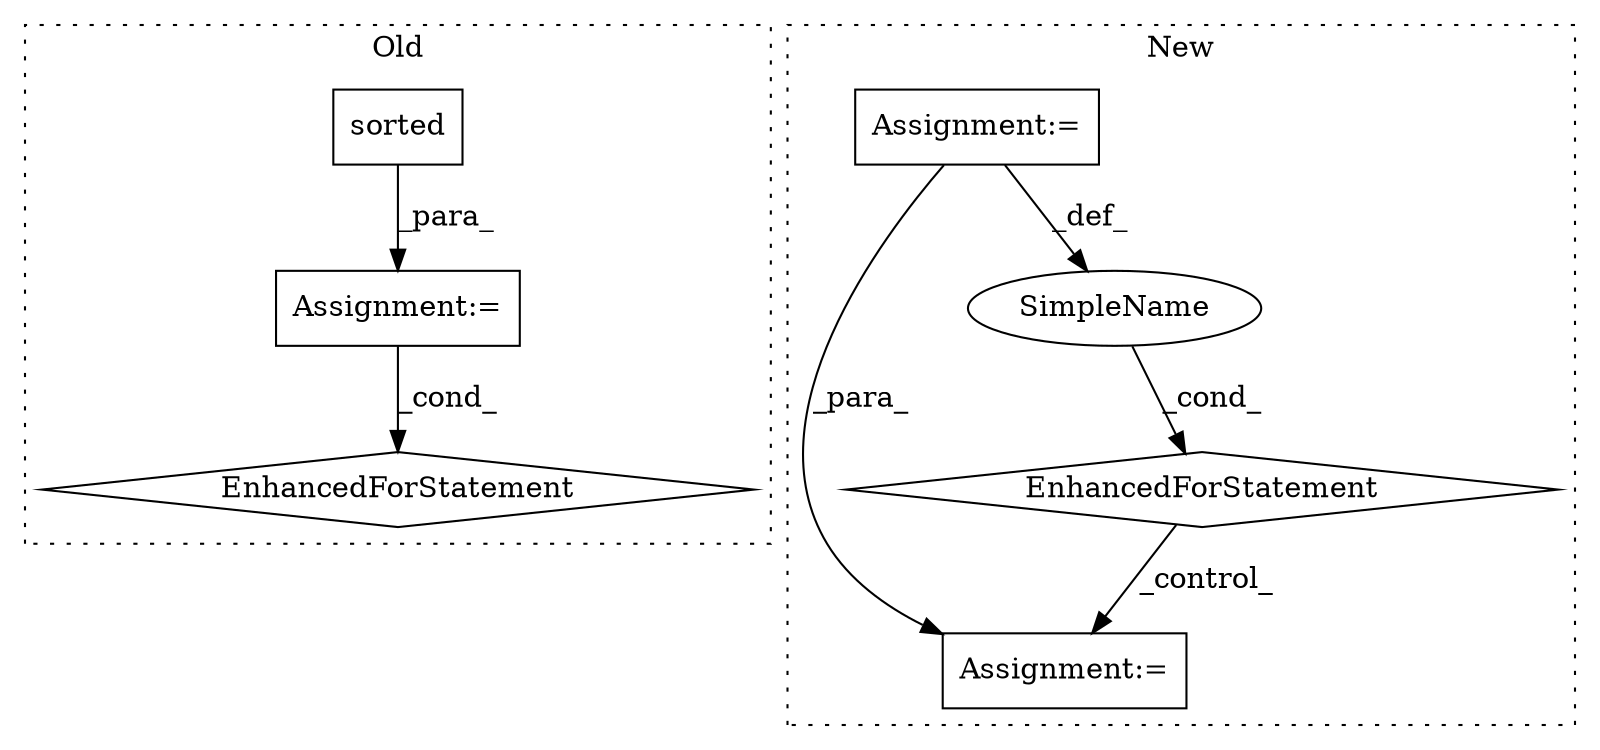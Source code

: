 digraph G {
subgraph cluster0 {
1 [label="sorted" a="32" s="678,716" l="7,1" shape="box"];
4 [label="Assignment:=" a="7" s="613,717" l="53,2" shape="box"];
5 [label="EnhancedForStatement" a="70" s="613,717" l="53,2" shape="diamond"];
label = "Old";
style="dotted";
}
subgraph cluster1 {
2 [label="EnhancedForStatement" a="70" s="1174,1271" l="57,2" shape="diamond"];
3 [label="Assignment:=" a="7" s="972,1061" l="53,2" shape="box"];
6 [label="Assignment:=" a="7" s="1531" l="1" shape="box"];
7 [label="SimpleName" a="42" s="1247" l="4" shape="ellipse"];
label = "New";
style="dotted";
}
1 -> 4 [label="_para_"];
2 -> 6 [label="_control_"];
3 -> 6 [label="_para_"];
3 -> 7 [label="_def_"];
4 -> 5 [label="_cond_"];
7 -> 2 [label="_cond_"];
}